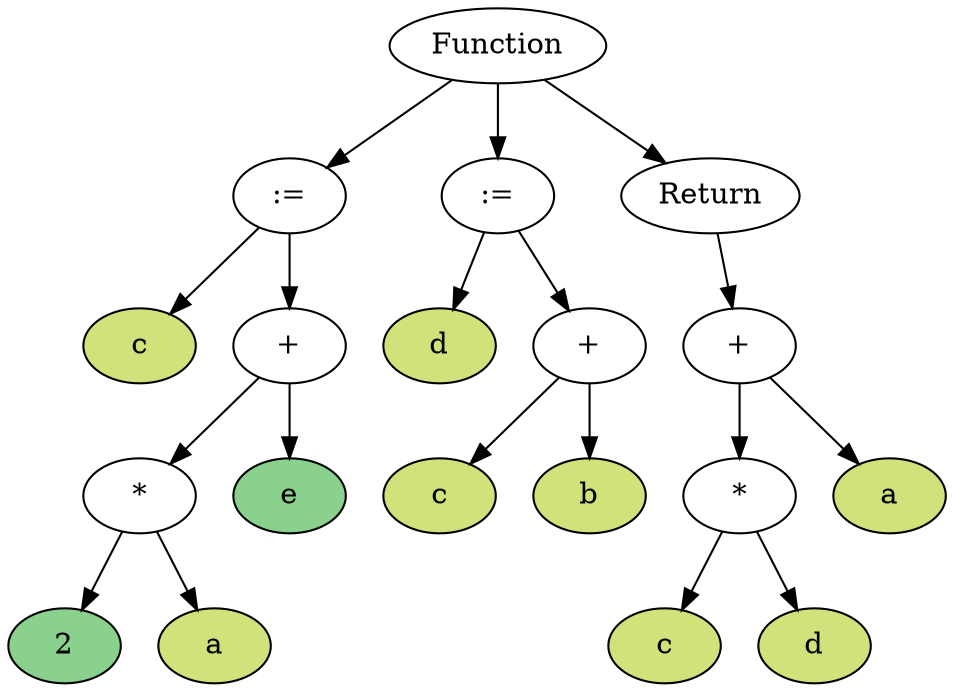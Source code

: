 digraph {

0 [label = "Function"]
1 [label=":="]
0 -> 1
2 [label="c", style = "filled", fillcolor = "#d0e279"]
1 -> 2
3 [label="+"]
1 -> 3
4 [label="*"]
3 -> 4
5 [label="2", style = "filled", fillcolor = "#89d18d"]
4 -> 5
6 [label="a", style = "filled", fillcolor = "#d0e279"]
4 -> 6
7 [label="e", style = "filled", fillcolor = "#89d18d"]
3 -> 7
8 [label=":="]
0 -> 8
9 [label="d", style = "filled", fillcolor = "#d0e279"]
8 -> 9
10 [label="+"]
8 -> 10
11 [label="c", style = "filled", fillcolor = "#d0e279"]
10 -> 11
12 [label="b", style = "filled", fillcolor = "#d0e279"]
10 -> 12
13 [label="Return"]
0 -> 13
14 [label="+"]
13 -> 14
15 [label="*"]
14 -> 15
16 [label="c", style = "filled", fillcolor = "#d0e279"]
15 -> 16
17 [label="d", style = "filled", fillcolor = "#d0e279"]
15 -> 17
18 [label="a", style = "filled", fillcolor = "#d0e279"]
14 -> 18
}
